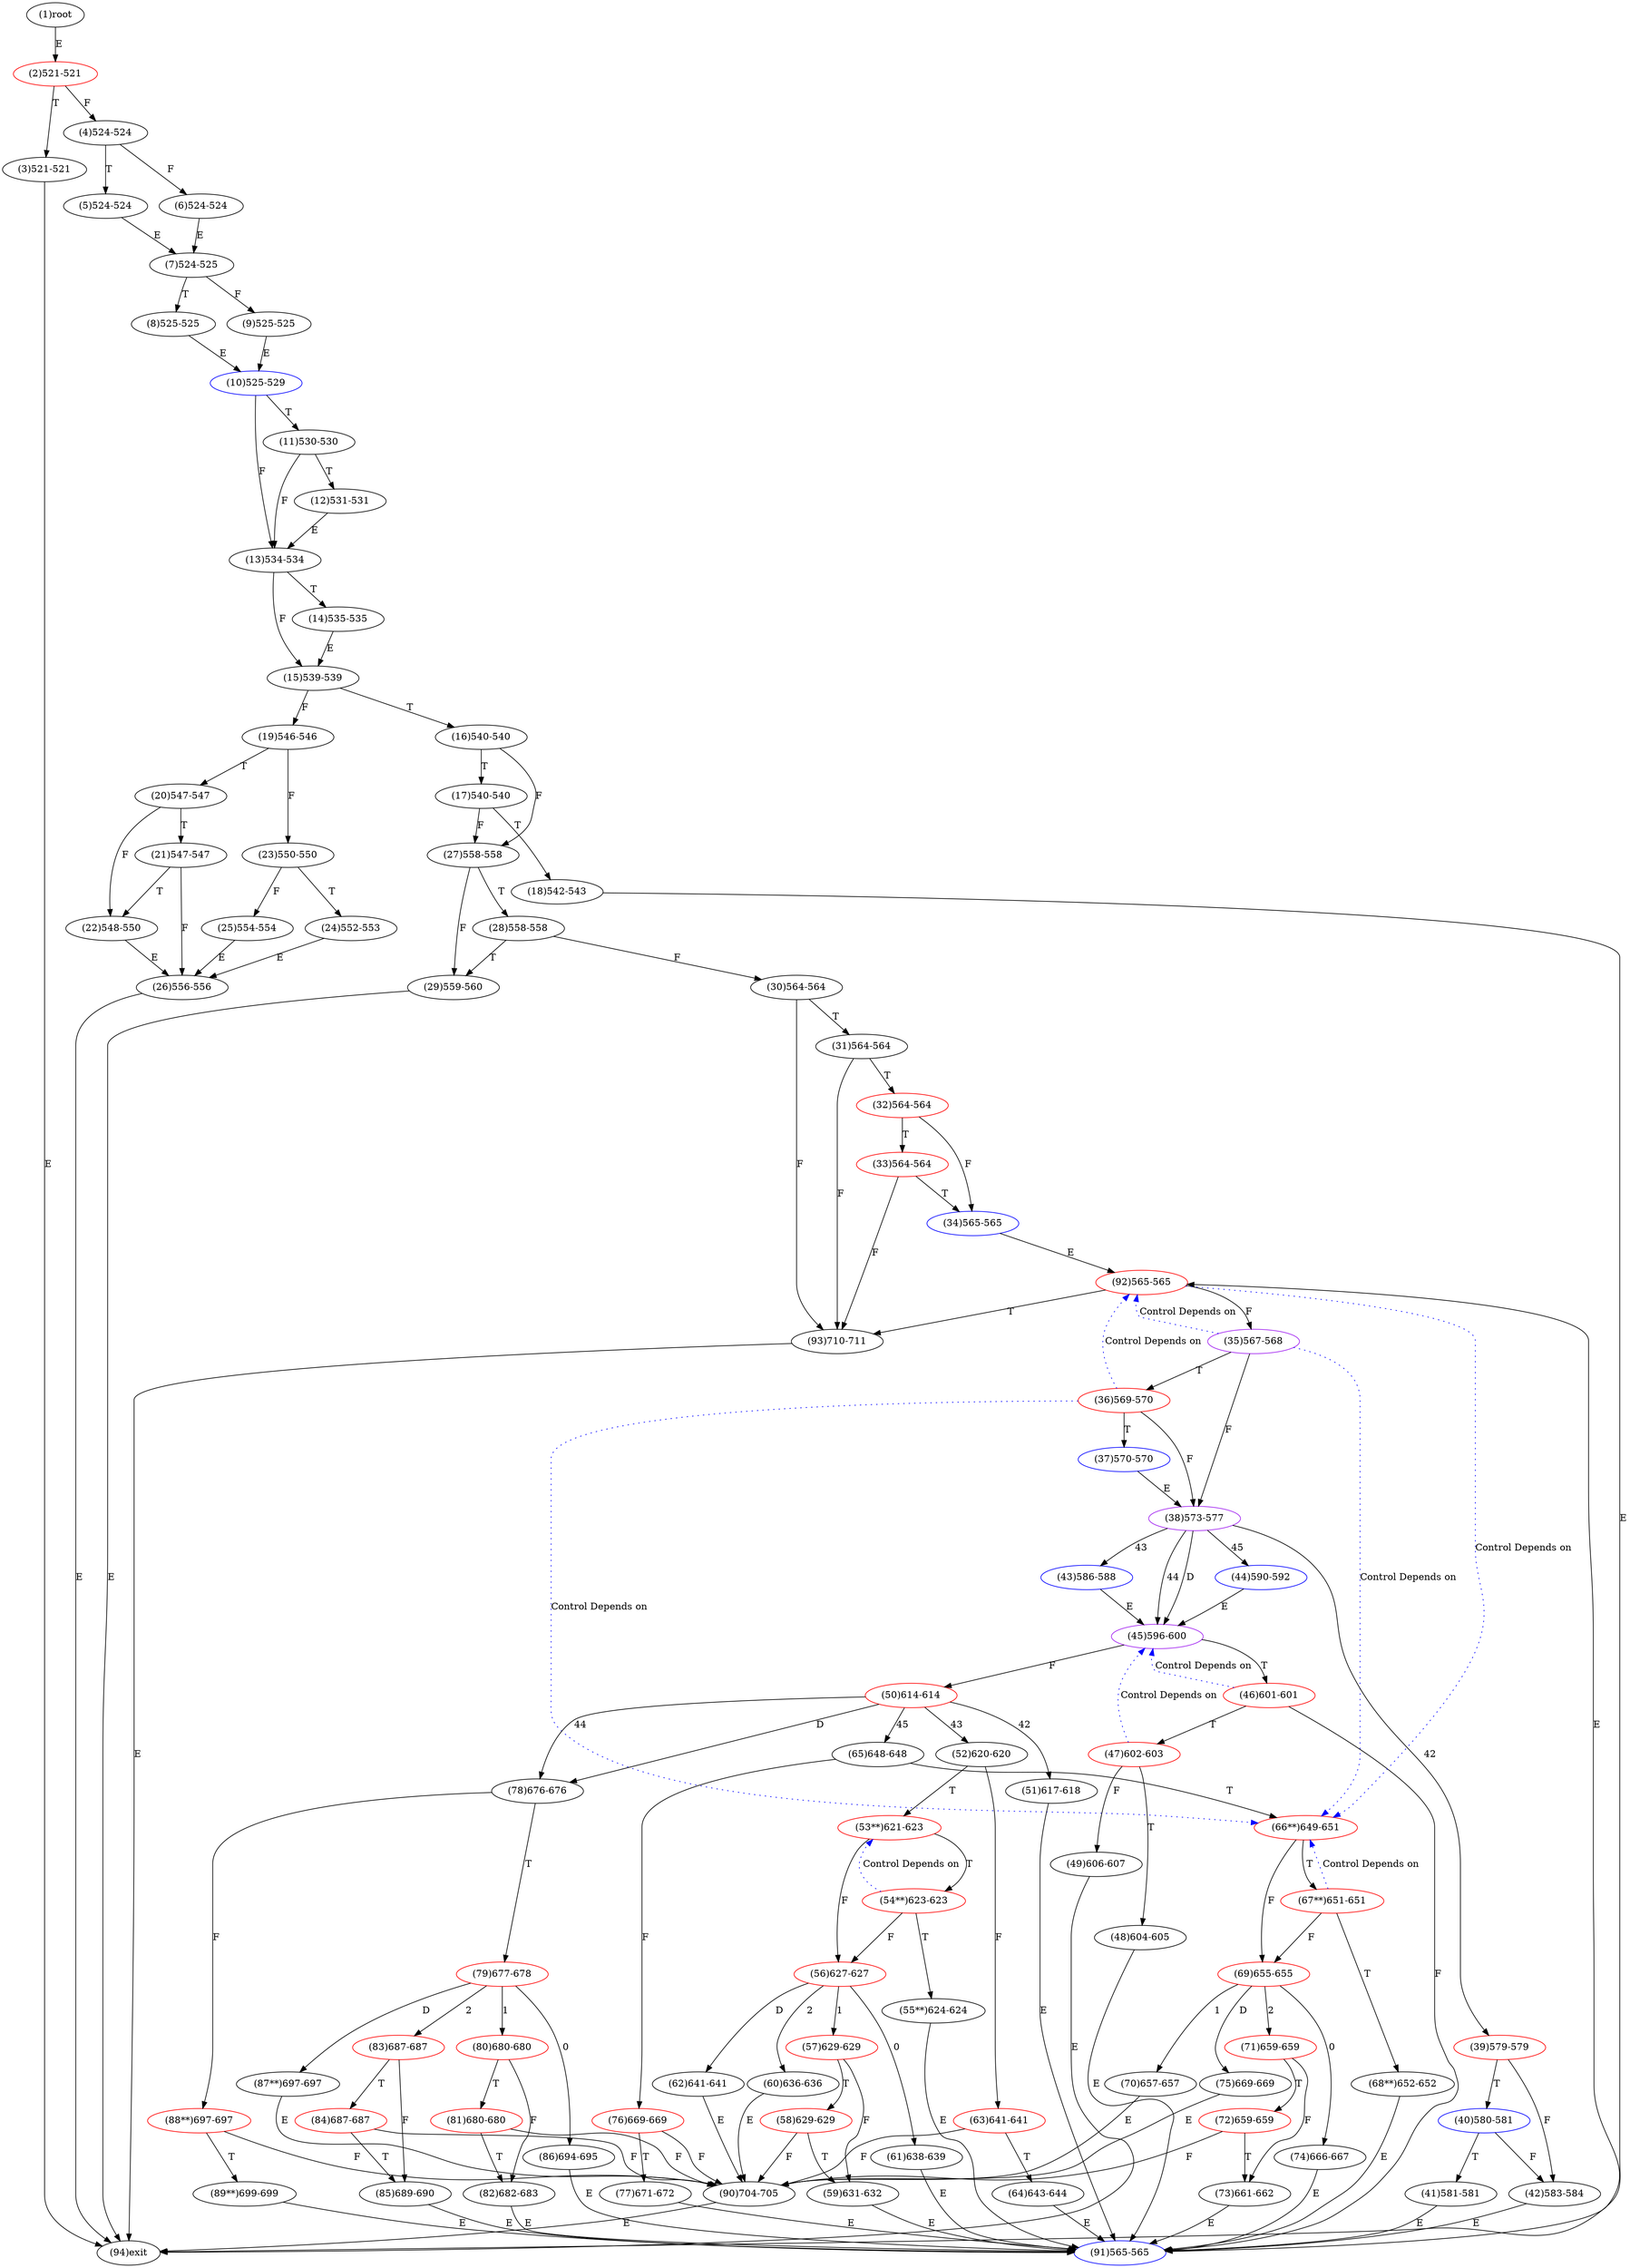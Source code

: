 digraph "" { 
1[ label="(1)root"];
2[ label="(2)521-521",color=red];
3[ label="(3)521-521"];
4[ label="(4)524-524"];
5[ label="(5)524-524"];
6[ label="(6)524-524"];
7[ label="(7)524-525"];
8[ label="(8)525-525"];
9[ label="(9)525-525"];
10[ label="(10)525-529",color=blue];
11[ label="(11)530-530"];
12[ label="(12)531-531"];
13[ label="(13)534-534"];
14[ label="(14)535-535"];
15[ label="(15)539-539"];
17[ label="(17)540-540"];
16[ label="(16)540-540"];
19[ label="(19)546-546"];
18[ label="(18)542-543"];
21[ label="(21)547-547"];
20[ label="(20)547-547"];
23[ label="(23)550-550"];
22[ label="(22)548-550"];
25[ label="(25)554-554"];
24[ label="(24)552-553"];
27[ label="(27)558-558"];
26[ label="(26)556-556"];
29[ label="(29)559-560"];
28[ label="(28)558-558"];
31[ label="(31)564-564"];
30[ label="(30)564-564"];
34[ label="(34)565-565",color=blue];
35[ label="(35)567-568",color=purple];
32[ label="(32)564-564",color=red];
33[ label="(33)564-564",color=red];
38[ label="(38)573-577",color=purple];
39[ label="(39)579-579",color=red];
36[ label="(36)569-570",color=red];
37[ label="(37)570-570",color=blue];
42[ label="(42)583-584"];
43[ label="(43)586-588",color=blue];
40[ label="(40)580-581",color=blue];
41[ label="(41)581-581"];
46[ label="(46)601-601",color=red];
47[ label="(47)602-603",color=red];
44[ label="(44)590-592",color=blue];
45[ label="(45)596-600",color=purple];
51[ label="(51)617-618"];
50[ label="(50)614-614",color=red];
49[ label="(49)606-607"];
48[ label="(48)604-605"];
55[ label="(55**)624-624"];
54[ label="(54**)623-623",color=red];
53[ label="(53**)621-623",color=red];
52[ label="(52)620-620"];
59[ label="(59)631-632"];
58[ label="(58)629-629",color=red];
57[ label="(57)629-629",color=red];
56[ label="(56)627-627",color=red];
63[ label="(63)641-641",color=red];
62[ label="(62)641-641"];
61[ label="(61)638-639"];
60[ label="(60)636-636"];
68[ label="(68**)652-652"];
69[ label="(69)655-655",color=red];
70[ label="(70)657-657"];
71[ label="(71)659-659",color=red];
64[ label="(64)643-644"];
65[ label="(65)648-648"];
66[ label="(66**)649-651",color=red];
67[ label="(67**)651-651",color=red];
76[ label="(76)669-669",color=red];
77[ label="(77)671-672"];
78[ label="(78)676-676"];
79[ label="(79)677-678",color=red];
72[ label="(72)659-659",color=red];
73[ label="(73)661-662"];
74[ label="(74)666-667"];
75[ label="(75)669-669"];
85[ label="(85)689-690"];
84[ label="(84)687-687",color=red];
87[ label="(87**)697-697"];
86[ label="(86)694-695"];
81[ label="(81)680-680",color=red];
80[ label="(80)680-680",color=red];
83[ label="(83)687-687",color=red];
82[ label="(82)682-683"];
93[ label="(93)710-711"];
92[ label="(92)565-565",color=red];
94[ label="(94)exit"];
89[ label="(89**)699-699"];
88[ label="(88**)697-697",color=red];
91[ label="(91)565-565",color=blue];
90[ label="(90)704-705"];
1->2[ label="E"];
2->4[ label="F"];
2->3[ label="T"];
3->94[ label="E"];
4->6[ label="F"];
4->5[ label="T"];
5->7[ label="E"];
6->7[ label="E"];
7->9[ label="F"];
7->8[ label="T"];
8->10[ label="E"];
9->10[ label="E"];
10->13[ label="F"];
10->11[ label="T"];
11->13[ label="F"];
11->12[ label="T"];
12->13[ label="E"];
13->15[ label="F"];
13->14[ label="T"];
14->15[ label="E"];
15->19[ label="F"];
15->16[ label="T"];
16->27[ label="F"];
16->17[ label="T"];
17->27[ label="F"];
17->18[ label="T"];
18->94[ label="E"];
19->23[ label="F"];
19->20[ label="T"];
20->22[ label="F"];
20->21[ label="T"];
21->26[ label="F"];
21->22[ label="T"];
22->26[ label="E"];
23->25[ label="F"];
23->24[ label="T"];
24->26[ label="E"];
25->26[ label="E"];
26->94[ label="E"];
27->29[ label="F"];
27->28[ label="T"];
28->30[ label="F"];
28->29[ label="T"];
29->94[ label="E"];
30->93[ label="F"];
30->31[ label="T"];
31->93[ label="F"];
31->32[ label="T"];
32->34[ label="F"];
32->33[ label="T"];
33->93[ label="F"];
33->34[ label="T"];
34->92[ label="E"];
35->38[ label="F"];
35->36[ label="T"];
36->38[ label="F"];
36->37[ label="T"];
37->38[ label="E"];
38->39[ label="42"];
38->43[ label="43"];
38->45[ label="44"];
38->44[ label="45"];
38->45[ label="D"];
39->42[ label="F"];
39->40[ label="T"];
40->42[ label="F"];
40->41[ label="T"];
41->91[ label="E"];
42->91[ label="E"];
43->45[ label="E"];
44->45[ label="E"];
45->50[ label="F"];
45->46[ label="T"];
46->91[ label="F"];
46->47[ label="T"];
47->49[ label="F"];
47->48[ label="T"];
48->91[ label="E"];
49->94[ label="E"];
50->51[ label="42"];
50->52[ label="43"];
50->78[ label="44"];
50->65[ label="45"];
50->78[ label="D"];
51->91[ label="E"];
52->63[ label="F"];
52->53[ label="T"];
53->56[ label="F"];
53->54[ label="T"];
54->56[ label="F"];
54->55[ label="T"];
55->91[ label="E"];
56->61[ label="0"];
56->57[ label="1"];
56->60[ label="2"];
56->62[ label="D"];
57->59[ label="F"];
57->58[ label="T"];
58->90[ label="F"];
58->59[ label="T"];
59->91[ label="E"];
60->90[ label="E"];
61->91[ label="E"];
62->90[ label="E"];
63->90[ label="F"];
63->64[ label="T"];
64->91[ label="E"];
65->76[ label="F"];
65->66[ label="T"];
66->69[ label="F"];
66->67[ label="T"];
67->69[ label="F"];
67->68[ label="T"];
68->91[ label="E"];
69->74[ label="0"];
69->70[ label="1"];
69->71[ label="2"];
69->75[ label="D"];
70->90[ label="E"];
71->73[ label="F"];
71->72[ label="T"];
72->90[ label="F"];
72->73[ label="T"];
73->91[ label="E"];
74->91[ label="E"];
75->90[ label="E"];
76->90[ label="F"];
76->77[ label="T"];
77->91[ label="E"];
78->88[ label="F"];
78->79[ label="T"];
79->86[ label="0"];
79->80[ label="1"];
79->83[ label="2"];
79->87[ label="D"];
80->82[ label="F"];
80->81[ label="T"];
81->90[ label="F"];
81->82[ label="T"];
82->91[ label="E"];
83->85[ label="F"];
83->84[ label="T"];
84->90[ label="F"];
84->85[ label="T"];
85->91[ label="E"];
86->91[ label="E"];
87->90[ label="E"];
88->90[ label="F"];
88->89[ label="T"];
89->91[ label="E"];
90->94[ label="E"];
91->92[ label="E"];
92->35[ label="F"];
92->93[ label="T"];
93->94[ label="E"];
35->66[ color="blue" label="Control Depends on" style = dotted ];
35->92[ color="blue" label="Control Depends on" style = dotted ];
36->66[ color="blue" label="Control Depends on" style = dotted ];
36->92[ color="blue" label="Control Depends on" style = dotted ];
46->45[ color="blue" label="Control Depends on" style = dotted ];
47->45[ color="blue" label="Control Depends on" style = dotted ];
54->53[ color="blue" label="Control Depends on" style = dotted ];
67->66[ color="blue" label="Control Depends on" style = dotted ];
92->66[ color="blue" label="Control Depends on" style = dotted ];
}